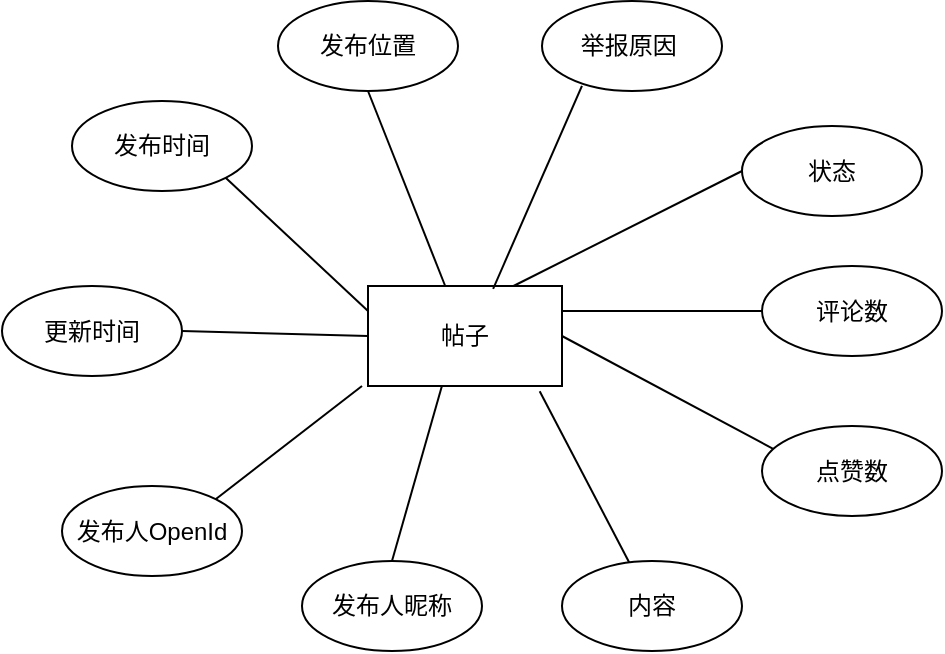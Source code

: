 <mxfile version="10.6.7" type="github"><diagram id="vmu4BHk6NGFIc5IeM8Mc" name="ç¬¬ 1 é¡µ"><mxGraphModel dx="1010" dy="510" grid="1" gridSize="10" guides="1" tooltips="1" connect="1" arrows="1" fold="1" page="1" pageScale="1" pageWidth="827" pageHeight="1169" math="0" shadow="0"><root><mxCell id="0"/><mxCell id="1" parent="0"/><mxCell id="_wBjYyhJ8MaK4rEdYe84-5" value="发布时间" style="ellipse;whiteSpace=wrap;html=1;" parent="1" vertex="1"><mxGeometry x="145" y="127.5" width="90" height="45" as="geometry"/></mxCell><mxCell id="OzPj0mgiXGPwTFgrvcDz-1" value="帖子" style="rounded=0;whiteSpace=wrap;html=1;" parent="1" vertex="1"><mxGeometry x="293" y="220" width="97" height="50" as="geometry"/></mxCell><mxCell id="OzPj0mgiXGPwTFgrvcDz-2" value="更新时间" style="ellipse;whiteSpace=wrap;html=1;" parent="1" vertex="1"><mxGeometry x="110" y="220" width="90" height="45" as="geometry"/></mxCell><mxCell id="OzPj0mgiXGPwTFgrvcDz-3" value="发布人OpenId" style="ellipse;whiteSpace=wrap;html=1;" parent="1" vertex="1"><mxGeometry x="140" y="320" width="90" height="45" as="geometry"/></mxCell><mxCell id="OzPj0mgiXGPwTFgrvcDz-4" value="发布人昵称" style="ellipse;whiteSpace=wrap;html=1;" parent="1" vertex="1"><mxGeometry x="260" y="357.5" width="90" height="45" as="geometry"/></mxCell><mxCell id="OzPj0mgiXGPwTFgrvcDz-5" value="内容" style="ellipse;whiteSpace=wrap;html=1;" parent="1" vertex="1"><mxGeometry x="390" y="357.5" width="90" height="45" as="geometry"/></mxCell><mxCell id="OzPj0mgiXGPwTFgrvcDz-7" value="点赞数" style="ellipse;whiteSpace=wrap;html=1;" parent="1" vertex="1"><mxGeometry x="490" y="290" width="90" height="45" as="geometry"/></mxCell><mxCell id="OzPj0mgiXGPwTFgrvcDz-8" value="评论数" style="ellipse;whiteSpace=wrap;html=1;" parent="1" vertex="1"><mxGeometry x="490" y="210" width="90" height="45" as="geometry"/></mxCell><mxCell id="OzPj0mgiXGPwTFgrvcDz-9" value="状态" style="ellipse;whiteSpace=wrap;html=1;" parent="1" vertex="1"><mxGeometry x="480" y="140" width="90" height="45" as="geometry"/></mxCell><mxCell id="OzPj0mgiXGPwTFgrvcDz-10" value="举报原因&amp;nbsp;" style="ellipse;whiteSpace=wrap;html=1;" parent="1" vertex="1"><mxGeometry x="380" y="77.5" width="90" height="45" as="geometry"/></mxCell><mxCell id="OzPj0mgiXGPwTFgrvcDz-11" value="发布位置" style="ellipse;whiteSpace=wrap;html=1;" parent="1" vertex="1"><mxGeometry x="248" y="77.5" width="90" height="45" as="geometry"/></mxCell><mxCell id="OzPj0mgiXGPwTFgrvcDz-12" value="" style="endArrow=none;html=1;entryX=1;entryY=1;entryDx=0;entryDy=0;exitX=0;exitY=0.25;exitDx=0;exitDy=0;" parent="1" source="OzPj0mgiXGPwTFgrvcDz-1" target="_wBjYyhJ8MaK4rEdYe84-5" edge="1"><mxGeometry width="50" height="50" relative="1" as="geometry"><mxPoint x="110" y="470" as="sourcePoint"/><mxPoint x="160" y="420" as="targetPoint"/></mxGeometry></mxCell><mxCell id="OzPj0mgiXGPwTFgrvcDz-13" value="" style="endArrow=none;html=1;exitX=1;exitY=0.5;exitDx=0;exitDy=0;entryX=0;entryY=0.5;entryDx=0;entryDy=0;" parent="1" source="OzPj0mgiXGPwTFgrvcDz-2" target="OzPj0mgiXGPwTFgrvcDz-1" edge="1"><mxGeometry width="50" height="50" relative="1" as="geometry"><mxPoint x="110" y="470" as="sourcePoint"/><mxPoint x="290" y="250" as="targetPoint"/></mxGeometry></mxCell><mxCell id="OzPj0mgiXGPwTFgrvcDz-14" value="" style="endArrow=none;html=1;exitX=1;exitY=0;exitDx=0;exitDy=0;" parent="1" source="OzPj0mgiXGPwTFgrvcDz-3" edge="1"><mxGeometry width="50" height="50" relative="1" as="geometry"><mxPoint x="120" y="480" as="sourcePoint"/><mxPoint x="290" y="270" as="targetPoint"/></mxGeometry></mxCell><mxCell id="OzPj0mgiXGPwTFgrvcDz-15" value="" style="endArrow=none;html=1;entryX=0.381;entryY=1;entryDx=0;entryDy=0;entryPerimeter=0;exitX=0.5;exitY=0;exitDx=0;exitDy=0;" parent="1" source="OzPj0mgiXGPwTFgrvcDz-4" target="OzPj0mgiXGPwTFgrvcDz-1" edge="1"><mxGeometry width="50" height="50" relative="1" as="geometry"><mxPoint x="130" y="490" as="sourcePoint"/><mxPoint x="180" y="440" as="targetPoint"/></mxGeometry></mxCell><mxCell id="OzPj0mgiXGPwTFgrvcDz-16" value="" style="endArrow=none;html=1;entryX=0.885;entryY=1.052;entryDx=0;entryDy=0;entryPerimeter=0;" parent="1" source="OzPj0mgiXGPwTFgrvcDz-5" target="OzPj0mgiXGPwTFgrvcDz-1" edge="1"><mxGeometry width="50" height="50" relative="1" as="geometry"><mxPoint x="140" y="500" as="sourcePoint"/><mxPoint x="190" y="450" as="targetPoint"/></mxGeometry></mxCell><mxCell id="OzPj0mgiXGPwTFgrvcDz-17" value="" style="endArrow=none;html=1;entryX=1;entryY=0.5;entryDx=0;entryDy=0;exitX=0.062;exitY=0.253;exitDx=0;exitDy=0;exitPerimeter=0;" parent="1" source="OzPj0mgiXGPwTFgrvcDz-7" target="OzPj0mgiXGPwTFgrvcDz-1" edge="1"><mxGeometry width="50" height="50" relative="1" as="geometry"><mxPoint x="150" y="510" as="sourcePoint"/><mxPoint x="200" y="460" as="targetPoint"/></mxGeometry></mxCell><mxCell id="OzPj0mgiXGPwTFgrvcDz-18" value="" style="endArrow=none;html=1;entryX=1;entryY=0.25;entryDx=0;entryDy=0;exitX=0;exitY=0.5;exitDx=0;exitDy=0;" parent="1" source="OzPj0mgiXGPwTFgrvcDz-8" target="OzPj0mgiXGPwTFgrvcDz-1" edge="1"><mxGeometry width="50" height="50" relative="1" as="geometry"><mxPoint x="160" y="520" as="sourcePoint"/><mxPoint x="210" y="470" as="targetPoint"/></mxGeometry></mxCell><mxCell id="OzPj0mgiXGPwTFgrvcDz-19" value="" style="endArrow=none;html=1;entryX=0;entryY=0.5;entryDx=0;entryDy=0;exitX=0.75;exitY=0;exitDx=0;exitDy=0;" parent="1" source="OzPj0mgiXGPwTFgrvcDz-1" target="OzPj0mgiXGPwTFgrvcDz-9" edge="1"><mxGeometry width="50" height="50" relative="1" as="geometry"><mxPoint x="170" y="530" as="sourcePoint"/><mxPoint x="220" y="480" as="targetPoint"/></mxGeometry></mxCell><mxCell id="OzPj0mgiXGPwTFgrvcDz-20" value="" style="endArrow=none;html=1;entryX=0.222;entryY=0.944;entryDx=0;entryDy=0;entryPerimeter=0;exitX=0.645;exitY=0.028;exitDx=0;exitDy=0;exitPerimeter=0;" parent="1" source="OzPj0mgiXGPwTFgrvcDz-1" target="OzPj0mgiXGPwTFgrvcDz-10" edge="1"><mxGeometry width="50" height="50" relative="1" as="geometry"><mxPoint x="180" y="540" as="sourcePoint"/><mxPoint x="230" y="490" as="targetPoint"/></mxGeometry></mxCell><mxCell id="OzPj0mgiXGPwTFgrvcDz-21" value="" style="endArrow=none;html=1;entryX=0.5;entryY=1;entryDx=0;entryDy=0;" parent="1" source="OzPj0mgiXGPwTFgrvcDz-1" target="OzPj0mgiXGPwTFgrvcDz-11" edge="1"><mxGeometry width="50" height="50" relative="1" as="geometry"><mxPoint x="190" y="550" as="sourcePoint"/><mxPoint x="240" y="500" as="targetPoint"/></mxGeometry></mxCell></root></mxGraphModel></diagram></mxfile>